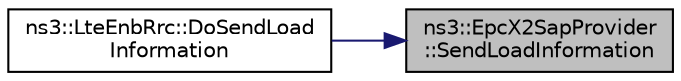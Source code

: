 digraph "ns3::EpcX2SapProvider::SendLoadInformation"
{
 // LATEX_PDF_SIZE
  edge [fontname="Helvetica",fontsize="10",labelfontname="Helvetica",labelfontsize="10"];
  node [fontname="Helvetica",fontsize="10",shape=record];
  rankdir="RL";
  Node1 [label="ns3::EpcX2SapProvider\l::SendLoadInformation",height=0.2,width=0.4,color="black", fillcolor="grey75", style="filled", fontcolor="black",tooltip="Send load information function."];
  Node1 -> Node2 [dir="back",color="midnightblue",fontsize="10",style="solid",fontname="Helvetica"];
  Node2 [label="ns3::LteEnbRrc::DoSendLoad\lInformation",height=0.2,width=0.4,color="black", fillcolor="white", style="filled",URL="$classns3_1_1_lte_enb_rrc.html#a557bbbc9b894c9ea29a18fdd89399850",tooltip="Send load information function."];
}
